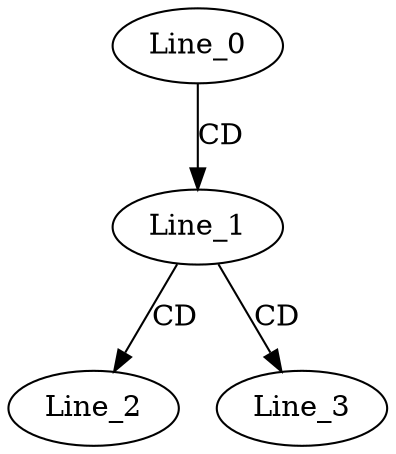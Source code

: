 digraph G {
  Line_0;
  Line_1;
  Line_2;
  Line_3;
  Line_0 -> Line_1 [ label="CD" ];
  Line_1 -> Line_2 [ label="CD" ];
  Line_1 -> Line_3 [ label="CD" ];
}
